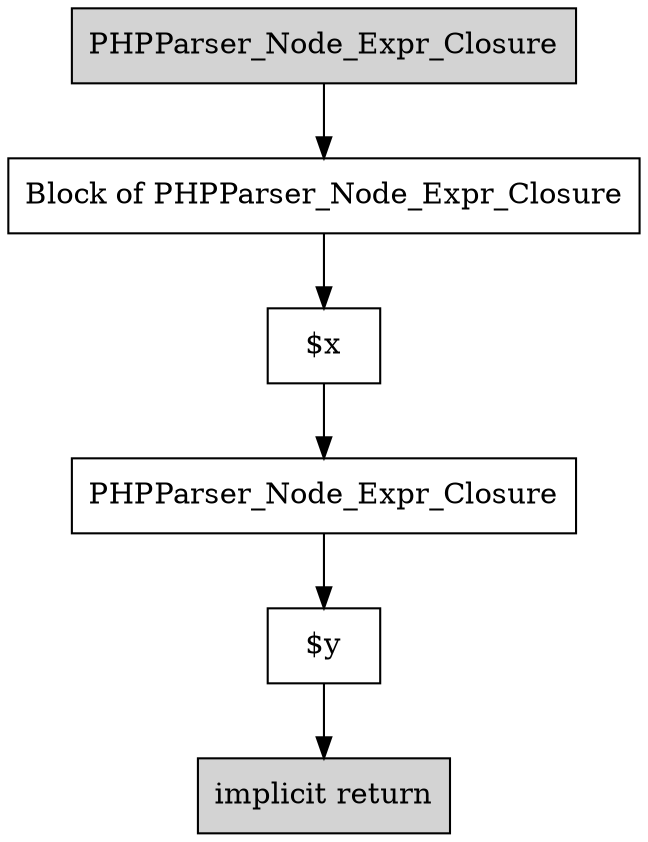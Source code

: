 digraph G {
    B1 [shape=box,label="implicit return",style=filled]
    B2 [shape=box,label="PHPParser_Node_Expr_Closure",style=filled]
    B2 -> B3
    B4 [shape=box,label="$x"]
    B4 -> B5
    B5 [shape=box,label="PHPParser_Node_Expr_Closure"]
    B5 -> B6
    B6 [shape=box,label="$y"]
    B6 -> B1
    B3 [shape=box,label="Block of PHPParser_Node_Expr_Closure"]
    B3 -> B4
}
